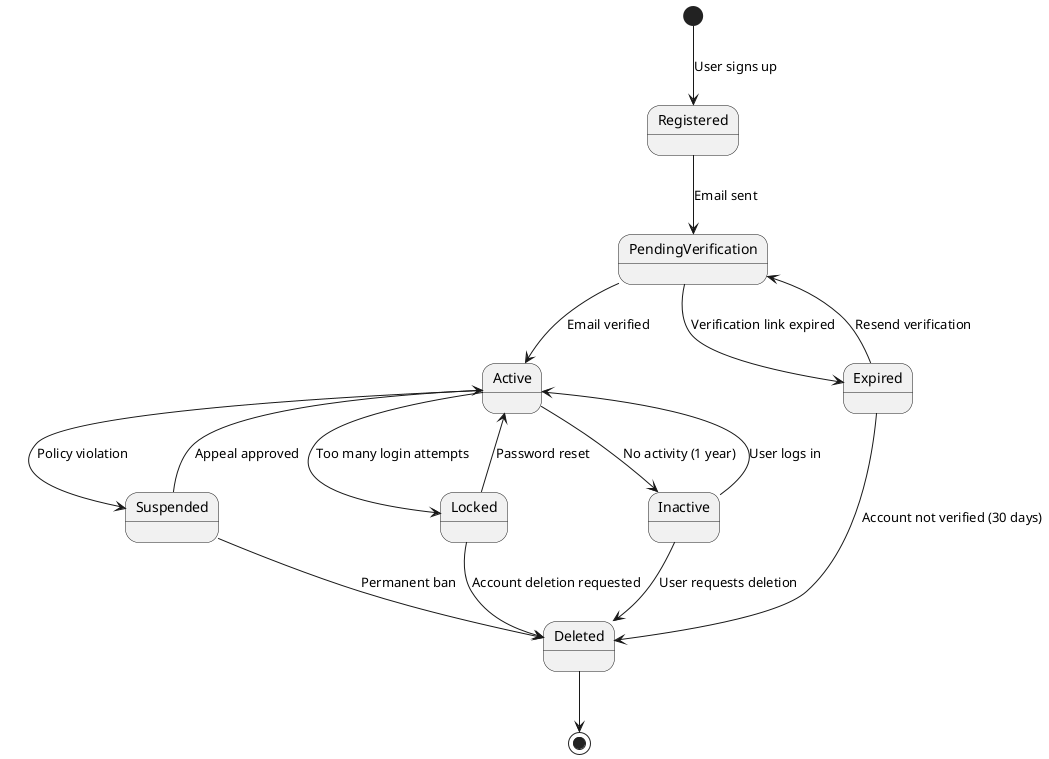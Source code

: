 @startuml User Account - State Diagram

[*] --> Registered : User signs up

Registered --> PendingVerification : Email sent
PendingVerification --> Active : Email verified
PendingVerification --> Expired : Verification link expired

Expired --> PendingVerification : Resend verification
Expired --> Deleted : Account not verified (30 days)

Active --> Suspended : Policy violation
Active --> Locked : Too many login attempts
Active --> Inactive : No activity (1 year)

Suspended --> Active : Appeal approved
Suspended --> Deleted : Permanent ban

Locked --> Active : Password reset
Locked --> Deleted : Account deletion requested

Inactive --> Active : User logs in
Inactive --> Deleted : User requests deletion

Deleted --> [*]

@enduml

